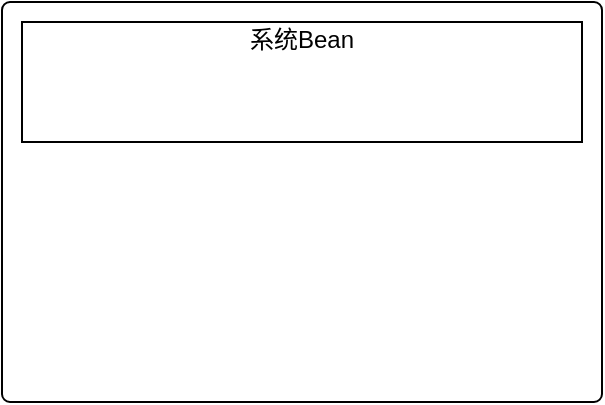 <mxfile version="21.3.3" type="github">
  <diagram name="第 1 页" id="HG4AACW3AOxU_QimLdI-">
    <mxGraphModel dx="766" dy="485" grid="1" gridSize="10" guides="1" tooltips="1" connect="1" arrows="1" fold="1" page="1" pageScale="1" pageWidth="827" pageHeight="1169" math="0" shadow="0">
      <root>
        <mxCell id="0" />
        <mxCell id="1" parent="0" />
        <mxCell id="cmUe419oTsf2xdQ2fUS6-1" value="" style="rounded=1;whiteSpace=wrap;html=1;arcSize=2;" vertex="1" parent="1">
          <mxGeometry x="50" y="280" width="300" height="200" as="geometry" />
        </mxCell>
        <mxCell id="cmUe419oTsf2xdQ2fUS6-2" value="" style="rounded=0;whiteSpace=wrap;html=1;" vertex="1" parent="1">
          <mxGeometry x="60" y="290" width="280" height="60" as="geometry" />
        </mxCell>
        <mxCell id="cmUe419oTsf2xdQ2fUS6-3" value="系统Bean" style="text;html=1;strokeColor=none;fillColor=none;align=center;verticalAlign=middle;whiteSpace=wrap;rounded=0;" vertex="1" parent="1">
          <mxGeometry x="170" y="290" width="60" height="18" as="geometry" />
        </mxCell>
      </root>
    </mxGraphModel>
  </diagram>
</mxfile>
